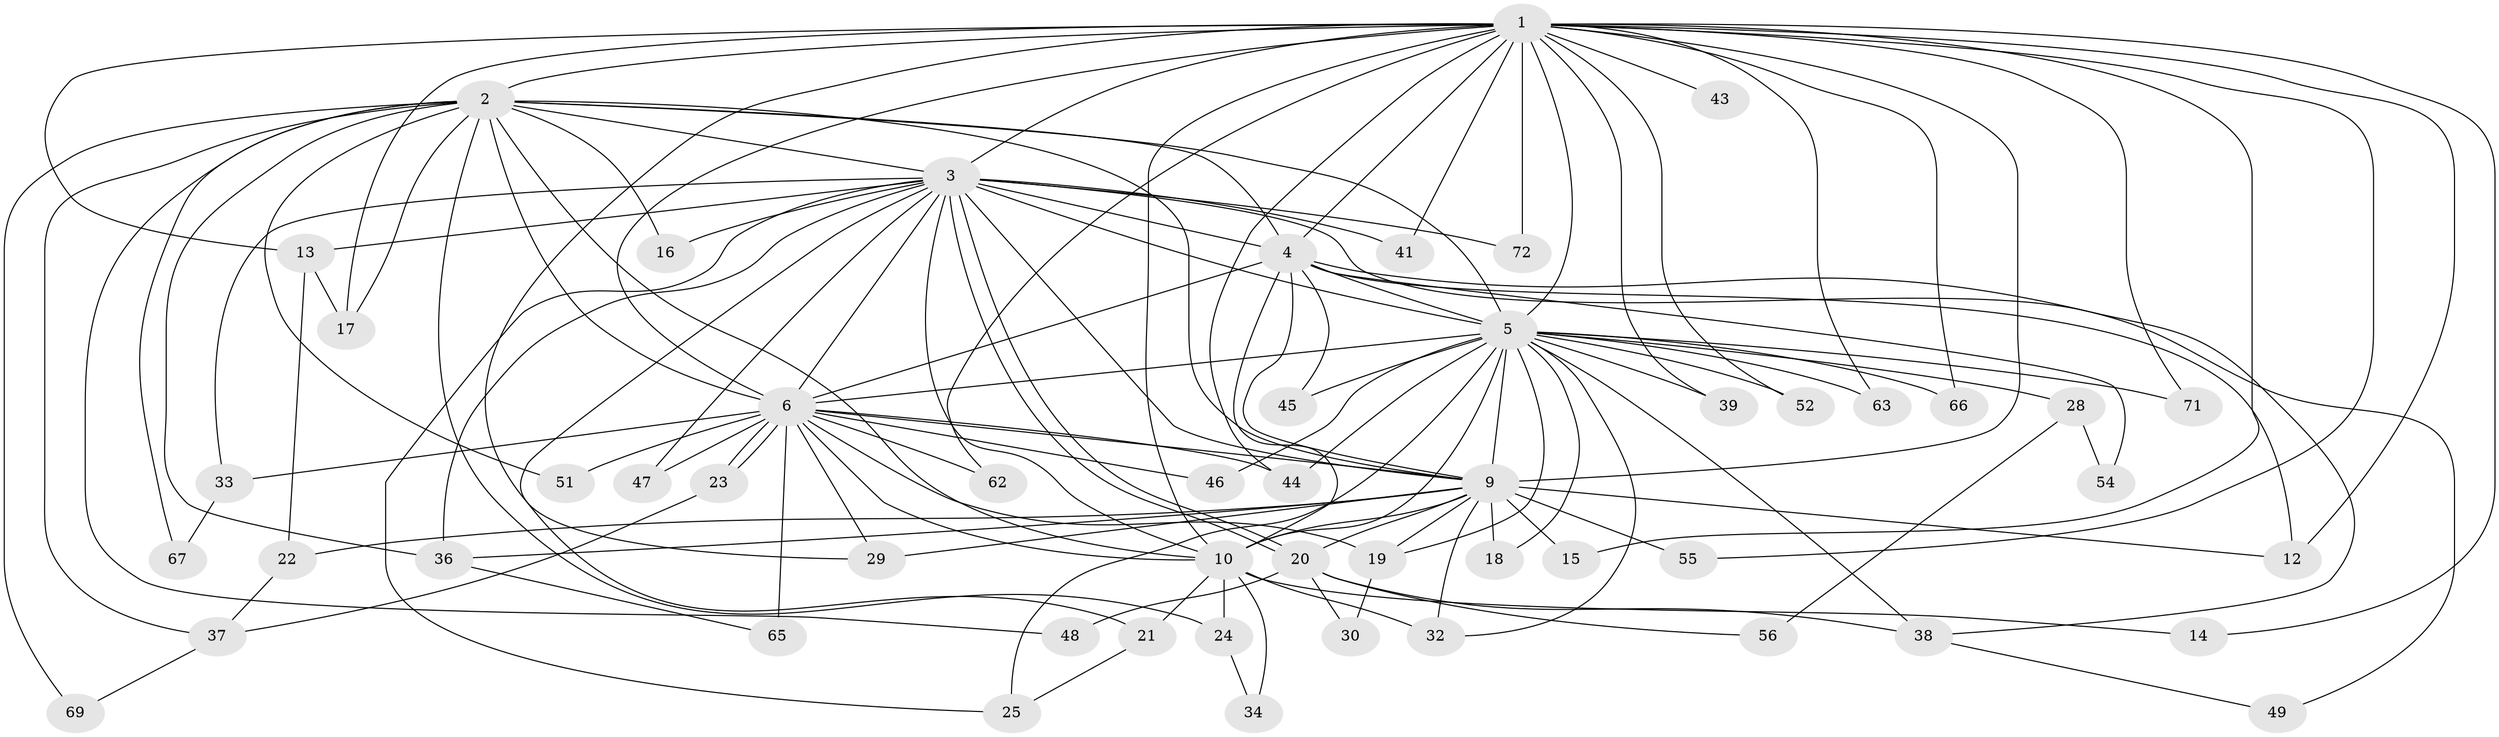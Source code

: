 // Generated by graph-tools (version 1.1) at 2025/51/02/27/25 19:51:49]
// undirected, 53 vertices, 127 edges
graph export_dot {
graph [start="1"]
  node [color=gray90,style=filled];
  1 [super="+7"];
  2 [super="+11"];
  3 [super="+59"];
  4 [super="+70"];
  5 [super="+8"];
  6 [super="+31"];
  9 [super="+58"];
  10 [super="+27"];
  12;
  13;
  14;
  15;
  16;
  17 [super="+53"];
  18;
  19 [super="+35"];
  20 [super="+26"];
  21;
  22;
  23;
  24 [super="+40"];
  25 [super="+57"];
  28;
  29;
  30;
  32 [super="+50"];
  33;
  34;
  36 [super="+42"];
  37 [super="+60"];
  38 [super="+61"];
  39;
  41;
  43;
  44 [super="+64"];
  45;
  46;
  47;
  48;
  49;
  51;
  52;
  54;
  55;
  56;
  62;
  63;
  65 [super="+68"];
  66;
  67;
  69;
  71;
  72;
  1 -- 2 [weight=2];
  1 -- 3 [weight=2];
  1 -- 4 [weight=2];
  1 -- 5 [weight=4];
  1 -- 6 [weight=2];
  1 -- 9 [weight=2];
  1 -- 10 [weight=2];
  1 -- 39;
  1 -- 62;
  1 -- 71;
  1 -- 72;
  1 -- 66;
  1 -- 12;
  1 -- 13;
  1 -- 14;
  1 -- 15;
  1 -- 29;
  1 -- 41;
  1 -- 43;
  1 -- 44;
  1 -- 52;
  1 -- 55;
  1 -- 63;
  1 -- 17;
  2 -- 3;
  2 -- 4;
  2 -- 5 [weight=2];
  2 -- 6;
  2 -- 9 [weight=2];
  2 -- 10 [weight=2];
  2 -- 16;
  2 -- 17;
  2 -- 24;
  2 -- 36;
  2 -- 37;
  2 -- 48;
  2 -- 67;
  2 -- 69;
  2 -- 51;
  3 -- 4;
  3 -- 5 [weight=2];
  3 -- 6;
  3 -- 9;
  3 -- 10;
  3 -- 13;
  3 -- 16;
  3 -- 20;
  3 -- 20;
  3 -- 21;
  3 -- 33;
  3 -- 36 [weight=2];
  3 -- 38;
  3 -- 41;
  3 -- 47;
  3 -- 72;
  3 -- 25;
  4 -- 5 [weight=2];
  4 -- 6;
  4 -- 9;
  4 -- 10;
  4 -- 45;
  4 -- 49;
  4 -- 54;
  4 -- 12;
  5 -- 6 [weight=2];
  5 -- 9 [weight=2];
  5 -- 10 [weight=2];
  5 -- 28 [weight=2];
  5 -- 39;
  5 -- 45;
  5 -- 52;
  5 -- 66;
  5 -- 71;
  5 -- 18;
  5 -- 19;
  5 -- 25;
  5 -- 44;
  5 -- 46;
  5 -- 63;
  5 -- 32;
  5 -- 38;
  6 -- 9;
  6 -- 10;
  6 -- 19;
  6 -- 23;
  6 -- 23;
  6 -- 46;
  6 -- 51;
  6 -- 62;
  6 -- 65 [weight=2];
  6 -- 33;
  6 -- 29;
  6 -- 47;
  6 -- 44;
  9 -- 10;
  9 -- 12;
  9 -- 15;
  9 -- 18;
  9 -- 22;
  9 -- 29;
  9 -- 32;
  9 -- 55;
  9 -- 20;
  9 -- 36;
  9 -- 19;
  10 -- 14;
  10 -- 21;
  10 -- 24 [weight=2];
  10 -- 32;
  10 -- 34;
  13 -- 17;
  13 -- 22;
  19 -- 30;
  20 -- 30;
  20 -- 48;
  20 -- 38;
  20 -- 56;
  21 -- 25;
  22 -- 37;
  23 -- 37;
  24 -- 34;
  28 -- 54;
  28 -- 56;
  33 -- 67;
  36 -- 65;
  37 -- 69;
  38 -- 49;
}
